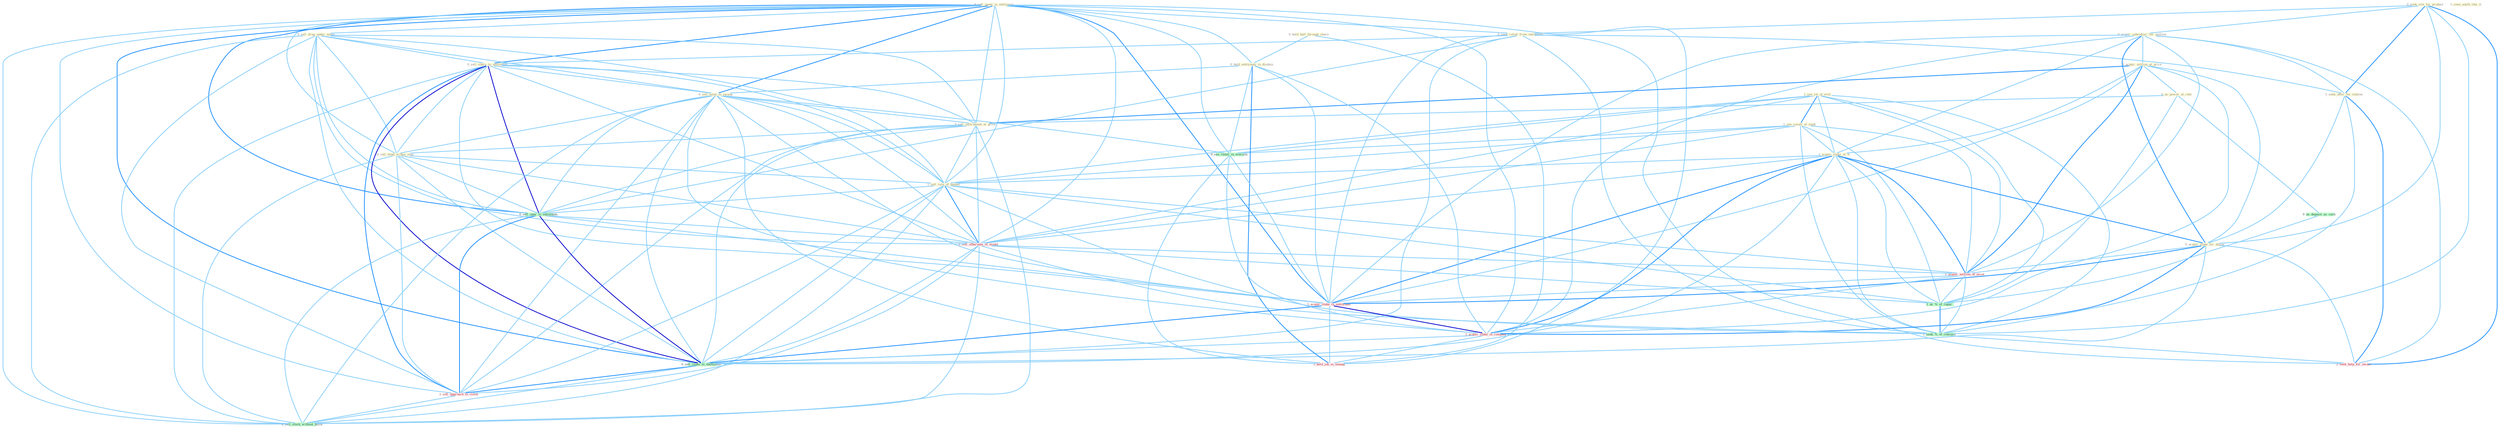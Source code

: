 Graph G{ 
    node
    [shape=polygon,style=filled,width=.5,height=.06,color="#BDFCC9",fixedsize=true,fontsize=4,
    fontcolor="#2f4f4f"];
    {node
    [color="#ffffe0", fontcolor="#8b7d6b"] "0_sell_panel_in_entitynam " "0_seek_site_for_product " "0_sell_drug_under_name " "0_seek_relief_from_entitynam " "0_acquir_subsidiari_for_million " "0_acquir_million_at_price " "1_see_lot_of_evid " "1_see_result_of_studi " "0_sell_share_to_entitynam " "1_acquir_stake_of_% " "1_seek_offer_for_station " "0_hold_half_through_share " "0_acquir_stake_for_dollar " "0_hold_entitynam_in_disdain " "1_seen_anyth_like_it " "0_us_power_at_rate " "0_sell_estat_in_swoop " "0_sell_instrument_at_price " "0_sell_bond_within_year " "1_sell_valu_of_basket "}
{node [color="#fff0f5", fontcolor="#b22222"] "1_sell_othernum_of_model " "1_acquir_million_of_asset " "1_acquir_stake_in_entitynam " "1_acquir_stake_in_compani " "1_sell_approach_to_client " "1_hold_job_in_manag " "1_seek_help_for_owner "}
edge [color="#B0E2FF"];

	"0_sell_panel_in_entitynam " -- "0_sell_drug_under_name " [w="1", color="#87cefa" ];
	"0_sell_panel_in_entitynam " -- "0_seek_relief_from_entitynam " [w="1", color="#87cefa" ];
	"0_sell_panel_in_entitynam " -- "0_sell_share_to_entitynam " [w="2", color="#1e90ff" , len=0.8];
	"0_sell_panel_in_entitynam " -- "0_hold_entitynam_in_disdain " [w="1", color="#87cefa" ];
	"0_sell_panel_in_entitynam " -- "0_sell_estat_in_swoop " [w="2", color="#1e90ff" , len=0.8];
	"0_sell_panel_in_entitynam " -- "0_sell_instrument_at_price " [w="1", color="#87cefa" ];
	"0_sell_panel_in_entitynam " -- "0_sell_bond_within_year " [w="1", color="#87cefa" ];
	"0_sell_panel_in_entitynam " -- "1_sell_valu_of_basket " [w="1", color="#87cefa" ];
	"0_sell_panel_in_entitynam " -- "0_sell_oper_to_entitynam " [w="2", color="#1e90ff" , len=0.8];
	"0_sell_panel_in_entitynam " -- "1_sell_othernum_of_model " [w="1", color="#87cefa" ];
	"0_sell_panel_in_entitynam " -- "0_see_vaniti_in_everyon " [w="1", color="#87cefa" ];
	"0_sell_panel_in_entitynam " -- "1_acquir_stake_in_entitynam " [w="2", color="#1e90ff" , len=0.8];
	"0_sell_panel_in_entitynam " -- "1_acquir_stake_in_compani " [w="1", color="#87cefa" ];
	"0_sell_panel_in_entitynam " -- "0_sell_stake_to_entitynam " [w="2", color="#1e90ff" , len=0.8];
	"0_sell_panel_in_entitynam " -- "1_sell_approach_to_client " [w="1", color="#87cefa" ];
	"0_sell_panel_in_entitynam " -- "1_hold_job_in_manag " [w="1", color="#87cefa" ];
	"0_sell_panel_in_entitynam " -- "0_sell_stock_without_hitch " [w="1", color="#87cefa" ];
	"0_seek_site_for_product " -- "0_seek_relief_from_entitynam " [w="1", color="#87cefa" ];
	"0_seek_site_for_product " -- "0_acquir_subsidiari_for_million " [w="1", color="#87cefa" ];
	"0_seek_site_for_product " -- "1_seek_offer_for_station " [w="2", color="#1e90ff" , len=0.8];
	"0_seek_site_for_product " -- "0_acquir_stake_for_dollar " [w="1", color="#87cefa" ];
	"0_seek_site_for_product " -- "1_seek_%_of_concern " [w="1", color="#87cefa" ];
	"0_seek_site_for_product " -- "1_seek_help_for_owner " [w="2", color="#1e90ff" , len=0.8];
	"0_sell_drug_under_name " -- "0_sell_share_to_entitynam " [w="1", color="#87cefa" ];
	"0_sell_drug_under_name " -- "0_sell_estat_in_swoop " [w="1", color="#87cefa" ];
	"0_sell_drug_under_name " -- "0_sell_instrument_at_price " [w="1", color="#87cefa" ];
	"0_sell_drug_under_name " -- "0_sell_bond_within_year " [w="1", color="#87cefa" ];
	"0_sell_drug_under_name " -- "1_sell_valu_of_basket " [w="1", color="#87cefa" ];
	"0_sell_drug_under_name " -- "0_sell_oper_to_entitynam " [w="1", color="#87cefa" ];
	"0_sell_drug_under_name " -- "1_sell_othernum_of_model " [w="1", color="#87cefa" ];
	"0_sell_drug_under_name " -- "0_sell_stake_to_entitynam " [w="1", color="#87cefa" ];
	"0_sell_drug_under_name " -- "1_sell_approach_to_client " [w="1", color="#87cefa" ];
	"0_sell_drug_under_name " -- "0_sell_stock_without_hitch " [w="1", color="#87cefa" ];
	"0_seek_relief_from_entitynam " -- "0_sell_share_to_entitynam " [w="1", color="#87cefa" ];
	"0_seek_relief_from_entitynam " -- "1_seek_offer_for_station " [w="1", color="#87cefa" ];
	"0_seek_relief_from_entitynam " -- "0_sell_oper_to_entitynam " [w="1", color="#87cefa" ];
	"0_seek_relief_from_entitynam " -- "1_acquir_stake_in_entitynam " [w="1", color="#87cefa" ];
	"0_seek_relief_from_entitynam " -- "0_sell_stake_to_entitynam " [w="1", color="#87cefa" ];
	"0_seek_relief_from_entitynam " -- "1_seek_%_of_concern " [w="1", color="#87cefa" ];
	"0_seek_relief_from_entitynam " -- "1_seek_help_for_owner " [w="1", color="#87cefa" ];
	"0_acquir_subsidiari_for_million " -- "0_acquir_million_at_price " [w="1", color="#87cefa" ];
	"0_acquir_subsidiari_for_million " -- "1_acquir_stake_of_% " [w="1", color="#87cefa" ];
	"0_acquir_subsidiari_for_million " -- "1_seek_offer_for_station " [w="1", color="#87cefa" ];
	"0_acquir_subsidiari_for_million " -- "0_acquir_stake_for_dollar " [w="2", color="#1e90ff" , len=0.8];
	"0_acquir_subsidiari_for_million " -- "1_acquir_million_of_asset " [w="1", color="#87cefa" ];
	"0_acquir_subsidiari_for_million " -- "1_acquir_stake_in_entitynam " [w="1", color="#87cefa" ];
	"0_acquir_subsidiari_for_million " -- "1_acquir_stake_in_compani " [w="1", color="#87cefa" ];
	"0_acquir_subsidiari_for_million " -- "1_seek_help_for_owner " [w="1", color="#87cefa" ];
	"0_acquir_million_at_price " -- "1_acquir_stake_of_% " [w="1", color="#87cefa" ];
	"0_acquir_million_at_price " -- "0_acquir_stake_for_dollar " [w="1", color="#87cefa" ];
	"0_acquir_million_at_price " -- "0_us_power_at_rate " [w="1", color="#87cefa" ];
	"0_acquir_million_at_price " -- "0_sell_instrument_at_price " [w="2", color="#1e90ff" , len=0.8];
	"0_acquir_million_at_price " -- "1_acquir_million_of_asset " [w="2", color="#1e90ff" , len=0.8];
	"0_acquir_million_at_price " -- "1_acquir_stake_in_entitynam " [w="1", color="#87cefa" ];
	"0_acquir_million_at_price " -- "1_acquir_stake_in_compani " [w="1", color="#87cefa" ];
	"1_see_lot_of_evid " -- "1_see_result_of_studi " [w="2", color="#1e90ff" , len=0.8];
	"1_see_lot_of_evid " -- "1_acquir_stake_of_% " [w="1", color="#87cefa" ];
	"1_see_lot_of_evid " -- "1_sell_valu_of_basket " [w="1", color="#87cefa" ];
	"1_see_lot_of_evid " -- "1_sell_othernum_of_model " [w="1", color="#87cefa" ];
	"1_see_lot_of_evid " -- "0_see_vaniti_in_everyon " [w="1", color="#87cefa" ];
	"1_see_lot_of_evid " -- "1_acquir_million_of_asset " [w="1", color="#87cefa" ];
	"1_see_lot_of_evid " -- "1_us_%_of_capac " [w="1", color="#87cefa" ];
	"1_see_lot_of_evid " -- "1_seek_%_of_concern " [w="1", color="#87cefa" ];
	"1_see_result_of_studi " -- "1_acquir_stake_of_% " [w="1", color="#87cefa" ];
	"1_see_result_of_studi " -- "1_sell_valu_of_basket " [w="1", color="#87cefa" ];
	"1_see_result_of_studi " -- "1_sell_othernum_of_model " [w="1", color="#87cefa" ];
	"1_see_result_of_studi " -- "0_see_vaniti_in_everyon " [w="1", color="#87cefa" ];
	"1_see_result_of_studi " -- "1_acquir_million_of_asset " [w="1", color="#87cefa" ];
	"1_see_result_of_studi " -- "1_us_%_of_capac " [w="1", color="#87cefa" ];
	"1_see_result_of_studi " -- "1_seek_%_of_concern " [w="1", color="#87cefa" ];
	"0_sell_share_to_entitynam " -- "0_sell_estat_in_swoop " [w="1", color="#87cefa" ];
	"0_sell_share_to_entitynam " -- "0_sell_instrument_at_price " [w="1", color="#87cefa" ];
	"0_sell_share_to_entitynam " -- "0_sell_bond_within_year " [w="1", color="#87cefa" ];
	"0_sell_share_to_entitynam " -- "1_sell_valu_of_basket " [w="1", color="#87cefa" ];
	"0_sell_share_to_entitynam " -- "0_sell_oper_to_entitynam " [w="3", color="#0000cd" , len=0.6];
	"0_sell_share_to_entitynam " -- "1_sell_othernum_of_model " [w="1", color="#87cefa" ];
	"0_sell_share_to_entitynam " -- "1_acquir_stake_in_entitynam " [w="1", color="#87cefa" ];
	"0_sell_share_to_entitynam " -- "0_sell_stake_to_entitynam " [w="3", color="#0000cd" , len=0.6];
	"0_sell_share_to_entitynam " -- "1_sell_approach_to_client " [w="2", color="#1e90ff" , len=0.8];
	"0_sell_share_to_entitynam " -- "0_sell_stock_without_hitch " [w="1", color="#87cefa" ];
	"1_acquir_stake_of_% " -- "0_acquir_stake_for_dollar " [w="2", color="#1e90ff" , len=0.8];
	"1_acquir_stake_of_% " -- "1_sell_valu_of_basket " [w="1", color="#87cefa" ];
	"1_acquir_stake_of_% " -- "1_sell_othernum_of_model " [w="1", color="#87cefa" ];
	"1_acquir_stake_of_% " -- "1_acquir_million_of_asset " [w="2", color="#1e90ff" , len=0.8];
	"1_acquir_stake_of_% " -- "1_acquir_stake_in_entitynam " [w="2", color="#1e90ff" , len=0.8];
	"1_acquir_stake_of_% " -- "1_acquir_stake_in_compani " [w="2", color="#1e90ff" , len=0.8];
	"1_acquir_stake_of_% " -- "0_sell_stake_to_entitynam " [w="1", color="#87cefa" ];
	"1_acquir_stake_of_% " -- "1_us_%_of_capac " [w="1", color="#87cefa" ];
	"1_acquir_stake_of_% " -- "1_seek_%_of_concern " [w="1", color="#87cefa" ];
	"1_seek_offer_for_station " -- "0_acquir_stake_for_dollar " [w="1", color="#87cefa" ];
	"1_seek_offer_for_station " -- "1_seek_%_of_concern " [w="1", color="#87cefa" ];
	"1_seek_offer_for_station " -- "1_seek_help_for_owner " [w="2", color="#1e90ff" , len=0.8];
	"0_hold_half_through_share " -- "0_hold_entitynam_in_disdain " [w="1", color="#87cefa" ];
	"0_hold_half_through_share " -- "1_hold_job_in_manag " [w="1", color="#87cefa" ];
	"0_acquir_stake_for_dollar " -- "1_acquir_million_of_asset " [w="1", color="#87cefa" ];
	"0_acquir_stake_for_dollar " -- "1_acquir_stake_in_entitynam " [w="2", color="#1e90ff" , len=0.8];
	"0_acquir_stake_for_dollar " -- "1_acquir_stake_in_compani " [w="2", color="#1e90ff" , len=0.8];
	"0_acquir_stake_for_dollar " -- "0_sell_stake_to_entitynam " [w="1", color="#87cefa" ];
	"0_acquir_stake_for_dollar " -- "1_seek_help_for_owner " [w="1", color="#87cefa" ];
	"0_hold_entitynam_in_disdain " -- "0_sell_estat_in_swoop " [w="1", color="#87cefa" ];
	"0_hold_entitynam_in_disdain " -- "0_see_vaniti_in_everyon " [w="1", color="#87cefa" ];
	"0_hold_entitynam_in_disdain " -- "1_acquir_stake_in_entitynam " [w="1", color="#87cefa" ];
	"0_hold_entitynam_in_disdain " -- "1_acquir_stake_in_compani " [w="1", color="#87cefa" ];
	"0_hold_entitynam_in_disdain " -- "1_hold_job_in_manag " [w="2", color="#1e90ff" , len=0.8];
	"0_us_power_at_rate " -- "0_sell_instrument_at_price " [w="1", color="#87cefa" ];
	"0_us_power_at_rate " -- "0_us_deposit_as_cach " [w="1", color="#87cefa" ];
	"0_us_power_at_rate " -- "1_us_%_of_capac " [w="1", color="#87cefa" ];
	"0_sell_estat_in_swoop " -- "0_sell_instrument_at_price " [w="1", color="#87cefa" ];
	"0_sell_estat_in_swoop " -- "0_sell_bond_within_year " [w="1", color="#87cefa" ];
	"0_sell_estat_in_swoop " -- "1_sell_valu_of_basket " [w="1", color="#87cefa" ];
	"0_sell_estat_in_swoop " -- "0_sell_oper_to_entitynam " [w="1", color="#87cefa" ];
	"0_sell_estat_in_swoop " -- "1_sell_othernum_of_model " [w="1", color="#87cefa" ];
	"0_sell_estat_in_swoop " -- "0_see_vaniti_in_everyon " [w="1", color="#87cefa" ];
	"0_sell_estat_in_swoop " -- "1_acquir_stake_in_entitynam " [w="1", color="#87cefa" ];
	"0_sell_estat_in_swoop " -- "1_acquir_stake_in_compani " [w="1", color="#87cefa" ];
	"0_sell_estat_in_swoop " -- "0_sell_stake_to_entitynam " [w="1", color="#87cefa" ];
	"0_sell_estat_in_swoop " -- "1_sell_approach_to_client " [w="1", color="#87cefa" ];
	"0_sell_estat_in_swoop " -- "1_hold_job_in_manag " [w="1", color="#87cefa" ];
	"0_sell_estat_in_swoop " -- "0_sell_stock_without_hitch " [w="1", color="#87cefa" ];
	"0_sell_instrument_at_price " -- "0_sell_bond_within_year " [w="1", color="#87cefa" ];
	"0_sell_instrument_at_price " -- "1_sell_valu_of_basket " [w="1", color="#87cefa" ];
	"0_sell_instrument_at_price " -- "0_sell_oper_to_entitynam " [w="1", color="#87cefa" ];
	"0_sell_instrument_at_price " -- "1_sell_othernum_of_model " [w="1", color="#87cefa" ];
	"0_sell_instrument_at_price " -- "0_sell_stake_to_entitynam " [w="1", color="#87cefa" ];
	"0_sell_instrument_at_price " -- "1_sell_approach_to_client " [w="1", color="#87cefa" ];
	"0_sell_instrument_at_price " -- "0_sell_stock_without_hitch " [w="1", color="#87cefa" ];
	"0_sell_bond_within_year " -- "1_sell_valu_of_basket " [w="1", color="#87cefa" ];
	"0_sell_bond_within_year " -- "0_sell_oper_to_entitynam " [w="1", color="#87cefa" ];
	"0_sell_bond_within_year " -- "1_sell_othernum_of_model " [w="1", color="#87cefa" ];
	"0_sell_bond_within_year " -- "0_sell_stake_to_entitynam " [w="1", color="#87cefa" ];
	"0_sell_bond_within_year " -- "1_sell_approach_to_client " [w="1", color="#87cefa" ];
	"0_sell_bond_within_year " -- "0_sell_stock_without_hitch " [w="1", color="#87cefa" ];
	"1_sell_valu_of_basket " -- "0_sell_oper_to_entitynam " [w="1", color="#87cefa" ];
	"1_sell_valu_of_basket " -- "1_sell_othernum_of_model " [w="2", color="#1e90ff" , len=0.8];
	"1_sell_valu_of_basket " -- "1_acquir_million_of_asset " [w="1", color="#87cefa" ];
	"1_sell_valu_of_basket " -- "0_sell_stake_to_entitynam " [w="1", color="#87cefa" ];
	"1_sell_valu_of_basket " -- "1_us_%_of_capac " [w="1", color="#87cefa" ];
	"1_sell_valu_of_basket " -- "1_sell_approach_to_client " [w="1", color="#87cefa" ];
	"1_sell_valu_of_basket " -- "0_sell_stock_without_hitch " [w="1", color="#87cefa" ];
	"1_sell_valu_of_basket " -- "1_seek_%_of_concern " [w="1", color="#87cefa" ];
	"0_sell_oper_to_entitynam " -- "1_sell_othernum_of_model " [w="1", color="#87cefa" ];
	"0_sell_oper_to_entitynam " -- "1_acquir_stake_in_entitynam " [w="1", color="#87cefa" ];
	"0_sell_oper_to_entitynam " -- "0_sell_stake_to_entitynam " [w="3", color="#0000cd" , len=0.6];
	"0_sell_oper_to_entitynam " -- "1_sell_approach_to_client " [w="2", color="#1e90ff" , len=0.8];
	"0_sell_oper_to_entitynam " -- "0_sell_stock_without_hitch " [w="1", color="#87cefa" ];
	"1_sell_othernum_of_model " -- "1_acquir_million_of_asset " [w="1", color="#87cefa" ];
	"1_sell_othernum_of_model " -- "0_sell_stake_to_entitynam " [w="1", color="#87cefa" ];
	"1_sell_othernum_of_model " -- "1_us_%_of_capac " [w="1", color="#87cefa" ];
	"1_sell_othernum_of_model " -- "1_sell_approach_to_client " [w="1", color="#87cefa" ];
	"1_sell_othernum_of_model " -- "0_sell_stock_without_hitch " [w="1", color="#87cefa" ];
	"1_sell_othernum_of_model " -- "1_seek_%_of_concern " [w="1", color="#87cefa" ];
	"0_see_vaniti_in_everyon " -- "1_acquir_stake_in_entitynam " [w="1", color="#87cefa" ];
	"0_see_vaniti_in_everyon " -- "1_acquir_stake_in_compani " [w="1", color="#87cefa" ];
	"0_see_vaniti_in_everyon " -- "1_hold_job_in_manag " [w="1", color="#87cefa" ];
	"1_acquir_million_of_asset " -- "1_acquir_stake_in_entitynam " [w="1", color="#87cefa" ];
	"1_acquir_million_of_asset " -- "1_acquir_stake_in_compani " [w="1", color="#87cefa" ];
	"1_acquir_million_of_asset " -- "1_us_%_of_capac " [w="1", color="#87cefa" ];
	"1_acquir_million_of_asset " -- "1_seek_%_of_concern " [w="1", color="#87cefa" ];
	"0_us_deposit_as_cach " -- "1_us_%_of_capac " [w="1", color="#87cefa" ];
	"1_acquir_stake_in_entitynam " -- "1_acquir_stake_in_compani " [w="3", color="#0000cd" , len=0.6];
	"1_acquir_stake_in_entitynam " -- "0_sell_stake_to_entitynam " [w="2", color="#1e90ff" , len=0.8];
	"1_acquir_stake_in_entitynam " -- "1_hold_job_in_manag " [w="1", color="#87cefa" ];
	"1_acquir_stake_in_compani " -- "0_sell_stake_to_entitynam " [w="1", color="#87cefa" ];
	"1_acquir_stake_in_compani " -- "1_hold_job_in_manag " [w="1", color="#87cefa" ];
	"0_sell_stake_to_entitynam " -- "1_sell_approach_to_client " [w="2", color="#1e90ff" , len=0.8];
	"0_sell_stake_to_entitynam " -- "0_sell_stock_without_hitch " [w="1", color="#87cefa" ];
	"1_us_%_of_capac " -- "1_seek_%_of_concern " [w="2", color="#1e90ff" , len=0.8];
	"1_sell_approach_to_client " -- "0_sell_stock_without_hitch " [w="1", color="#87cefa" ];
	"1_seek_%_of_concern " -- "1_seek_help_for_owner " [w="1", color="#87cefa" ];
}